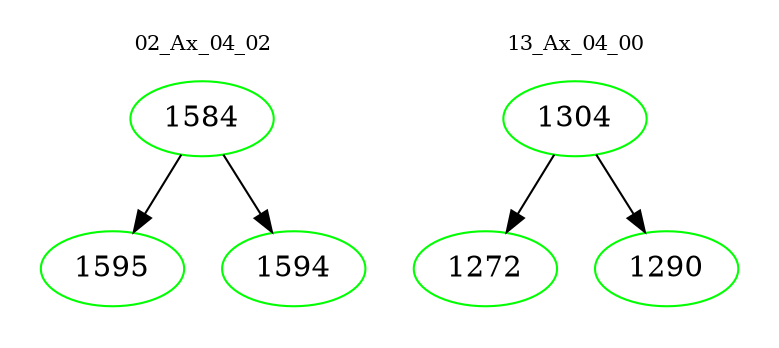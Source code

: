 digraph{
subgraph cluster_0 {
color = white
label = "02_Ax_04_02";
fontsize=10;
T0_1584 [label="1584", color="green"]
T0_1584 -> T0_1595 [color="black"]
T0_1595 [label="1595", color="green"]
T0_1584 -> T0_1594 [color="black"]
T0_1594 [label="1594", color="green"]
}
subgraph cluster_1 {
color = white
label = "13_Ax_04_00";
fontsize=10;
T1_1304 [label="1304", color="green"]
T1_1304 -> T1_1272 [color="black"]
T1_1272 [label="1272", color="green"]
T1_1304 -> T1_1290 [color="black"]
T1_1290 [label="1290", color="green"]
}
}
